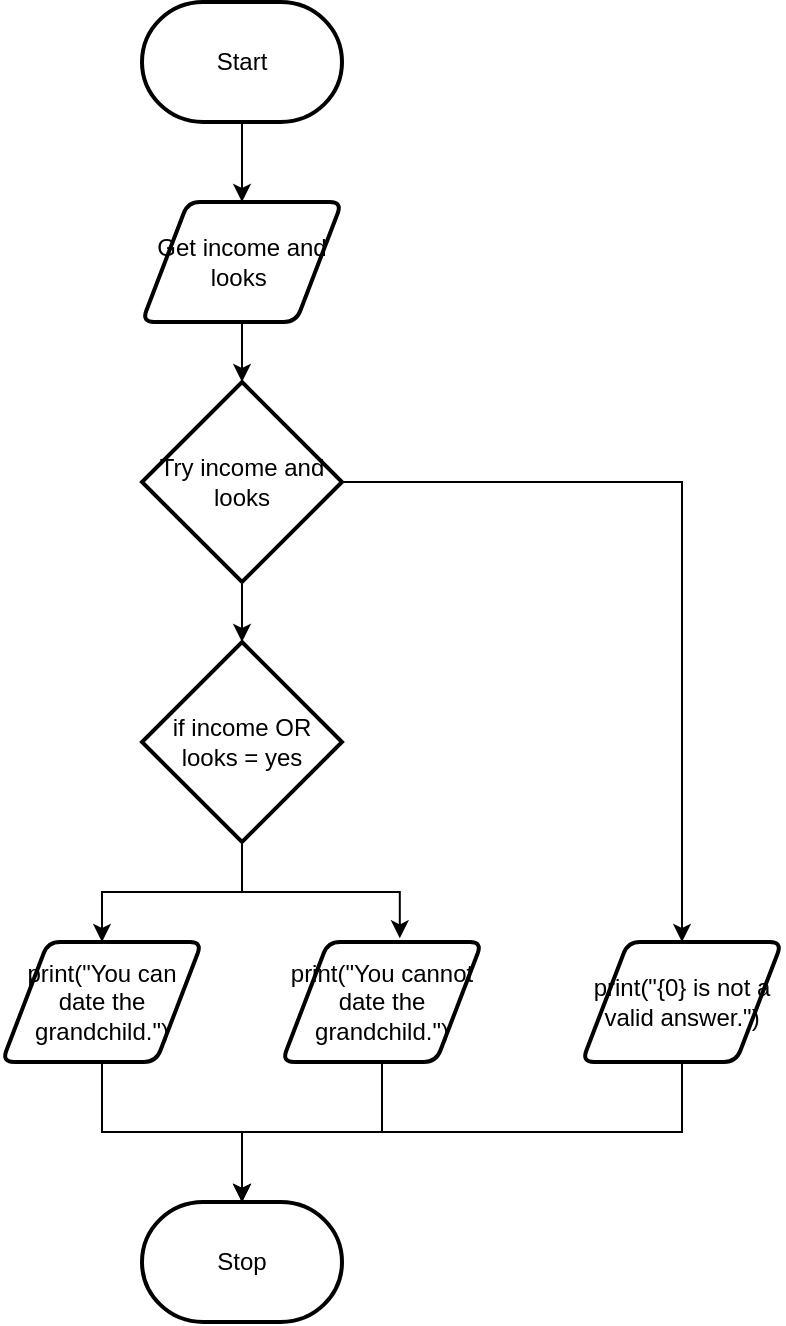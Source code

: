 <mxfile version="14.6.11" type="github">
  <diagram id="rr99vOCNT50kwSyYH-od" name="Page-1">
    <mxGraphModel dx="582" dy="415" grid="1" gridSize="10" guides="1" tooltips="1" connect="1" arrows="1" fold="1" page="1" pageScale="1" pageWidth="850" pageHeight="1100" math="0" shadow="0">
      <root>
        <mxCell id="0" />
        <mxCell id="1" parent="0" />
        <mxCell id="Q_3v1buhi6g9QwbVVnev-9" style="edgeStyle=orthogonalEdgeStyle;rounded=0;orthogonalLoop=1;jettySize=auto;html=1;exitX=0.5;exitY=1;exitDx=0;exitDy=0;exitPerimeter=0;entryX=0.5;entryY=0;entryDx=0;entryDy=0;" edge="1" parent="1" source="Q_3v1buhi6g9QwbVVnev-1" target="Q_3v1buhi6g9QwbVVnev-2">
          <mxGeometry relative="1" as="geometry" />
        </mxCell>
        <mxCell id="Q_3v1buhi6g9QwbVVnev-1" value="Start" style="strokeWidth=2;html=1;shape=mxgraph.flowchart.terminator;whiteSpace=wrap;" vertex="1" parent="1">
          <mxGeometry x="250" y="190" width="100" height="60" as="geometry" />
        </mxCell>
        <mxCell id="Q_3v1buhi6g9QwbVVnev-10" style="edgeStyle=orthogonalEdgeStyle;rounded=0;orthogonalLoop=1;jettySize=auto;html=1;exitX=0.5;exitY=1;exitDx=0;exitDy=0;entryX=0.5;entryY=0;entryDx=0;entryDy=0;entryPerimeter=0;" edge="1" parent="1" source="Q_3v1buhi6g9QwbVVnev-2" target="Q_3v1buhi6g9QwbVVnev-3">
          <mxGeometry relative="1" as="geometry" />
        </mxCell>
        <mxCell id="Q_3v1buhi6g9QwbVVnev-2" value="Get income and looks&amp;nbsp;" style="shape=parallelogram;html=1;strokeWidth=2;perimeter=parallelogramPerimeter;whiteSpace=wrap;rounded=1;arcSize=12;size=0.23;" vertex="1" parent="1">
          <mxGeometry x="250" y="290" width="100" height="60" as="geometry" />
        </mxCell>
        <mxCell id="Q_3v1buhi6g9QwbVVnev-11" style="edgeStyle=orthogonalEdgeStyle;rounded=0;orthogonalLoop=1;jettySize=auto;html=1;exitX=0.5;exitY=1;exitDx=0;exitDy=0;exitPerimeter=0;entryX=0.5;entryY=0;entryDx=0;entryDy=0;entryPerimeter=0;" edge="1" parent="1" source="Q_3v1buhi6g9QwbVVnev-3" target="Q_3v1buhi6g9QwbVVnev-5">
          <mxGeometry relative="1" as="geometry" />
        </mxCell>
        <mxCell id="Q_3v1buhi6g9QwbVVnev-12" style="edgeStyle=orthogonalEdgeStyle;rounded=0;orthogonalLoop=1;jettySize=auto;html=1;exitX=1;exitY=0.5;exitDx=0;exitDy=0;exitPerimeter=0;entryX=0.5;entryY=0;entryDx=0;entryDy=0;" edge="1" parent="1" source="Q_3v1buhi6g9QwbVVnev-3" target="Q_3v1buhi6g9QwbVVnev-4">
          <mxGeometry relative="1" as="geometry" />
        </mxCell>
        <mxCell id="Q_3v1buhi6g9QwbVVnev-3" value="Try income and looks" style="strokeWidth=2;html=1;shape=mxgraph.flowchart.decision;whiteSpace=wrap;" vertex="1" parent="1">
          <mxGeometry x="250" y="380" width="100" height="100" as="geometry" />
        </mxCell>
        <mxCell id="Q_3v1buhi6g9QwbVVnev-17" style="edgeStyle=orthogonalEdgeStyle;rounded=0;orthogonalLoop=1;jettySize=auto;html=1;exitX=0.5;exitY=1;exitDx=0;exitDy=0;entryX=0.5;entryY=0;entryDx=0;entryDy=0;entryPerimeter=0;" edge="1" parent="1" source="Q_3v1buhi6g9QwbVVnev-4" target="Q_3v1buhi6g9QwbVVnev-8">
          <mxGeometry relative="1" as="geometry" />
        </mxCell>
        <mxCell id="Q_3v1buhi6g9QwbVVnev-4" value="print(&quot;{0} is not a valid answer.&quot;)" style="shape=parallelogram;html=1;strokeWidth=2;perimeter=parallelogramPerimeter;whiteSpace=wrap;rounded=1;arcSize=12;size=0.23;" vertex="1" parent="1">
          <mxGeometry x="470" y="660" width="100" height="60" as="geometry" />
        </mxCell>
        <mxCell id="Q_3v1buhi6g9QwbVVnev-13" style="edgeStyle=orthogonalEdgeStyle;rounded=0;orthogonalLoop=1;jettySize=auto;html=1;exitX=0.5;exitY=1;exitDx=0;exitDy=0;exitPerimeter=0;entryX=0.5;entryY=0;entryDx=0;entryDy=0;" edge="1" parent="1" source="Q_3v1buhi6g9QwbVVnev-5" target="Q_3v1buhi6g9QwbVVnev-6">
          <mxGeometry relative="1" as="geometry" />
        </mxCell>
        <mxCell id="Q_3v1buhi6g9QwbVVnev-14" style="edgeStyle=orthogonalEdgeStyle;rounded=0;orthogonalLoop=1;jettySize=auto;html=1;exitX=0.5;exitY=1;exitDx=0;exitDy=0;exitPerimeter=0;entryX=0.589;entryY=-0.031;entryDx=0;entryDy=0;entryPerimeter=0;" edge="1" parent="1" source="Q_3v1buhi6g9QwbVVnev-5" target="Q_3v1buhi6g9QwbVVnev-7">
          <mxGeometry relative="1" as="geometry" />
        </mxCell>
        <mxCell id="Q_3v1buhi6g9QwbVVnev-5" value="if income OR looks = yes" style="strokeWidth=2;html=1;shape=mxgraph.flowchart.decision;whiteSpace=wrap;" vertex="1" parent="1">
          <mxGeometry x="250" y="510" width="100" height="100" as="geometry" />
        </mxCell>
        <mxCell id="Q_3v1buhi6g9QwbVVnev-15" style="edgeStyle=orthogonalEdgeStyle;rounded=0;orthogonalLoop=1;jettySize=auto;html=1;exitX=0.5;exitY=1;exitDx=0;exitDy=0;entryX=0.5;entryY=0;entryDx=0;entryDy=0;entryPerimeter=0;" edge="1" parent="1" source="Q_3v1buhi6g9QwbVVnev-6" target="Q_3v1buhi6g9QwbVVnev-8">
          <mxGeometry relative="1" as="geometry" />
        </mxCell>
        <mxCell id="Q_3v1buhi6g9QwbVVnev-6" value="print(&quot;You can date the grandchild.&quot;)" style="shape=parallelogram;html=1;strokeWidth=2;perimeter=parallelogramPerimeter;whiteSpace=wrap;rounded=1;arcSize=12;size=0.23;" vertex="1" parent="1">
          <mxGeometry x="180" y="660" width="100" height="60" as="geometry" />
        </mxCell>
        <mxCell id="Q_3v1buhi6g9QwbVVnev-16" style="edgeStyle=orthogonalEdgeStyle;rounded=0;orthogonalLoop=1;jettySize=auto;html=1;exitX=0.5;exitY=1;exitDx=0;exitDy=0;entryX=0.5;entryY=0;entryDx=0;entryDy=0;entryPerimeter=0;" edge="1" parent="1" source="Q_3v1buhi6g9QwbVVnev-7" target="Q_3v1buhi6g9QwbVVnev-8">
          <mxGeometry relative="1" as="geometry" />
        </mxCell>
        <mxCell id="Q_3v1buhi6g9QwbVVnev-7" value="print(&quot;You cannot date the grandchild.&quot;)" style="shape=parallelogram;html=1;strokeWidth=2;perimeter=parallelogramPerimeter;whiteSpace=wrap;rounded=1;arcSize=12;size=0.23;" vertex="1" parent="1">
          <mxGeometry x="320" y="660" width="100" height="60" as="geometry" />
        </mxCell>
        <mxCell id="Q_3v1buhi6g9QwbVVnev-8" value="Stop" style="strokeWidth=2;html=1;shape=mxgraph.flowchart.terminator;whiteSpace=wrap;" vertex="1" parent="1">
          <mxGeometry x="250" y="790" width="100" height="60" as="geometry" />
        </mxCell>
      </root>
    </mxGraphModel>
  </diagram>
</mxfile>
